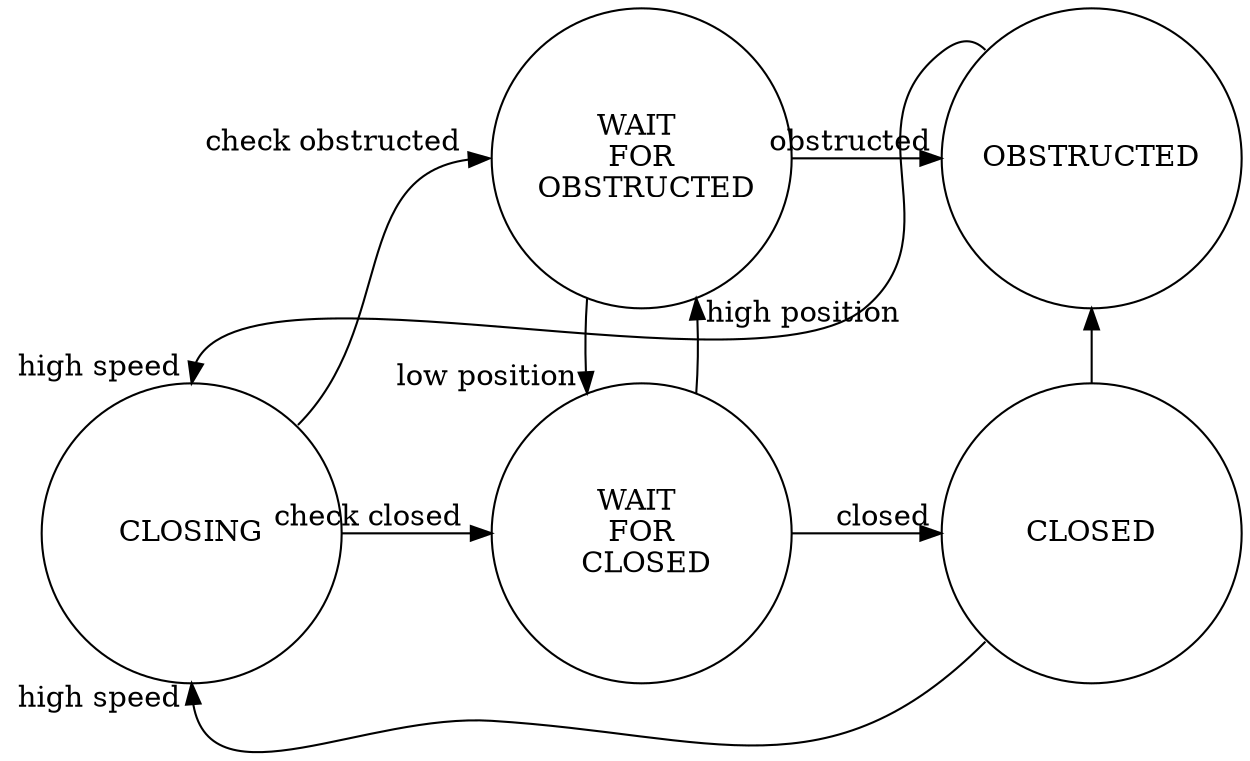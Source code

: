     digraph "closeCommandInterface" {
        node [shape=circle, height=2, width=2]
        nodesep = 1.0



        closing                 [label="CLOSING"]
        wait_for_closed    [label="WAIT \n FOR \n CLOSED"]
        wait_for_obstruct [label="WAIT \n FOR \n OBSTRUCTED"]
        obstructed           [label="OBSTRUCTED"]
        closed                 [label=" CLOSED "]



        closing:e           -> wait_for_closed:w [ headlabel=" check closed   "]
        closing:ne         -> wait_for_obstruct:w [ headlabel=" check obstructed   "]
        wait_for_closed -> closed [ headlabel=" closed "]
        wait_for_closed -> wait_for_obstruct [ headlabel=" high position "]
        wait_for_obstruct -> obstructed [ headlabel=" obstructed "]
        wait_for_obstruct -> wait_for_closed [ headlabel=" low position "]
        closed:sw -> closing:s [ headlabel=" high speed "]
        obstructed:nw -> closing:n [ headlabel=" high speed "]

        {rank=max; closing}
        {rank=same; closing, wait_for_closed, closed}
        {rank=same; wait_for_obstruct, obstructed}
        //rankdir=BT

        //invisable
        //edge [style=invis]
        closed -> obstructed
    }